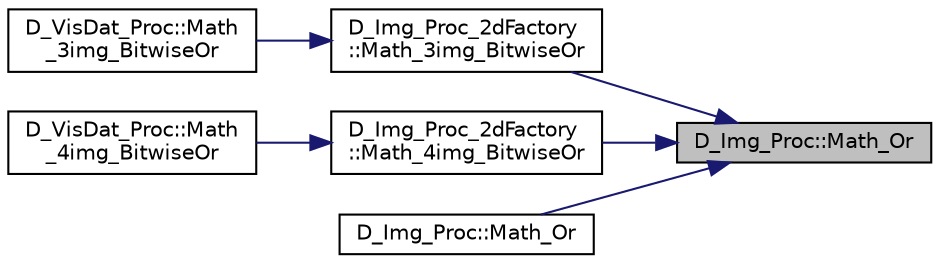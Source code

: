 digraph "D_Img_Proc::Math_Or"
{
 // LATEX_PDF_SIZE
  edge [fontname="Helvetica",fontsize="10",labelfontname="Helvetica",labelfontsize="10"];
  node [fontname="Helvetica",fontsize="10",shape=record];
  rankdir="RL";
  Node1 [label="D_Img_Proc::Math_Or",height=0.2,width=0.4,color="black", fillcolor="grey75", style="filled", fontcolor="black",tooltip=" "];
  Node1 -> Node2 [dir="back",color="midnightblue",fontsize="10",style="solid"];
  Node2 [label="D_Img_Proc_2dFactory\l::Math_3img_BitwiseOr",height=0.2,width=0.4,color="black", fillcolor="white", style="filled",URL="$class_d___img___proc__2d_factory.html#a9b3e91a0ba116fd5952e1bcf369c0cad",tooltip=" "];
  Node2 -> Node3 [dir="back",color="midnightblue",fontsize="10",style="solid"];
  Node3 [label="D_VisDat_Proc::Math\l_3img_BitwiseOr",height=0.2,width=0.4,color="black", fillcolor="white", style="filled",URL="$class_d___vis_dat___proc.html#aa5977c8975c3f4f61c9519743b914e39",tooltip=" "];
  Node1 -> Node4 [dir="back",color="midnightblue",fontsize="10",style="solid"];
  Node4 [label="D_Img_Proc_2dFactory\l::Math_4img_BitwiseOr",height=0.2,width=0.4,color="black", fillcolor="white", style="filled",URL="$class_d___img___proc__2d_factory.html#a1b7f39b59fbb19c505da3cad5c90dee9",tooltip=" "];
  Node4 -> Node5 [dir="back",color="midnightblue",fontsize="10",style="solid"];
  Node5 [label="D_VisDat_Proc::Math\l_4img_BitwiseOr",height=0.2,width=0.4,color="black", fillcolor="white", style="filled",URL="$class_d___vis_dat___proc.html#aa93147be5d3ad307945f698b983cf08b",tooltip=" "];
  Node1 -> Node6 [dir="back",color="midnightblue",fontsize="10",style="solid"];
  Node6 [label="D_Img_Proc::Math_Or",height=0.2,width=0.4,color="black", fillcolor="white", style="filled",URL="$class_d___img___proc.html#a556211724a388c74666643183d67e309",tooltip=" "];
}
